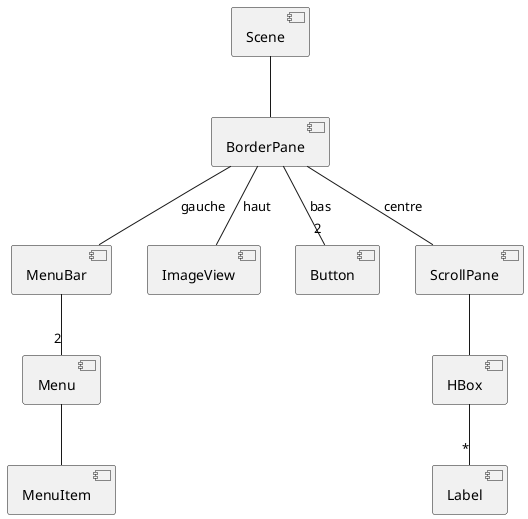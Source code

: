 @startuml
'https://plantuml.com/component-diagram

[Scene] -- [BorderPane]
[BorderPane] -- [MenuBar] : gauche
[MenuBar] -- "2" [Menu]
[Menu] -- [MenuItem]
[BorderPane] -- [ImageView] : haut
[BorderPane] --"2" [Button] : bas
[BorderPane] -- [ScrollPane] : centre
[ScrollPane] -- [HBox]
[HBox] -- "*"[Label]


@enduml